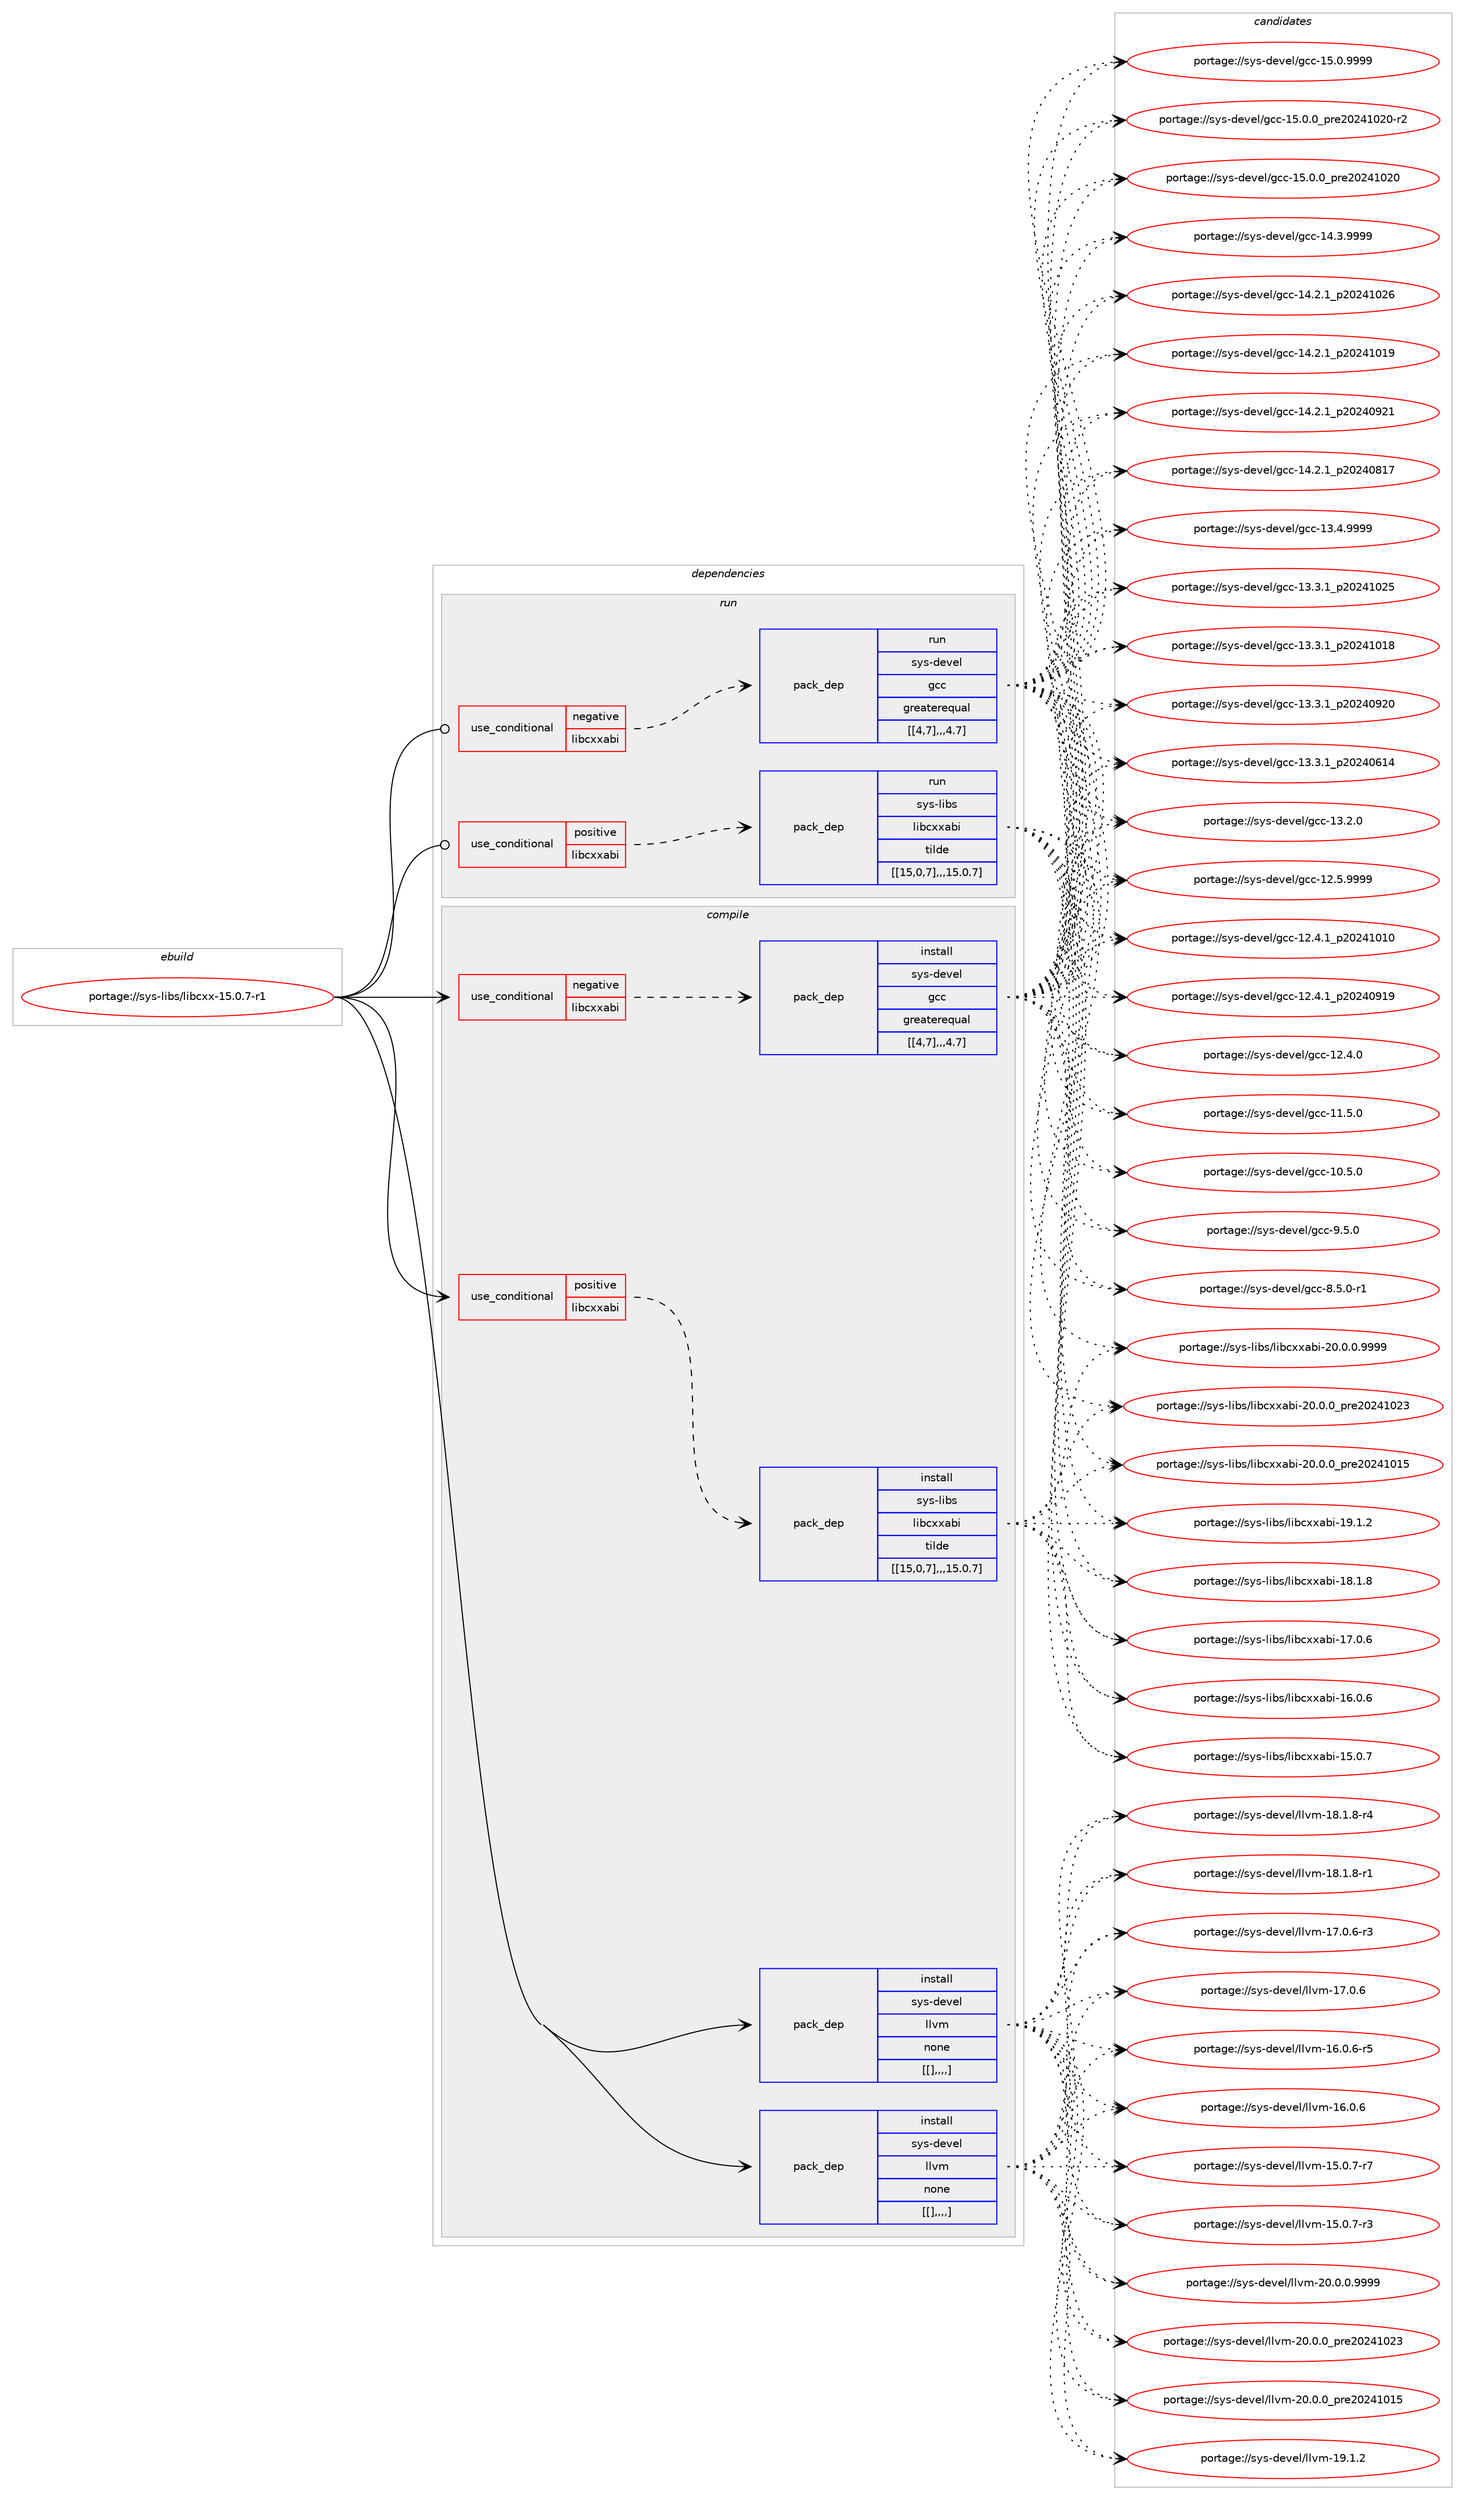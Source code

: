digraph prolog {

# *************
# Graph options
# *************

newrank=true;
concentrate=true;
compound=true;
graph [rankdir=LR,fontname=Helvetica,fontsize=10,ranksep=1.5];#, ranksep=2.5, nodesep=0.2];
edge  [arrowhead=vee];
node  [fontname=Helvetica,fontsize=10];

# **********
# The ebuild
# **********

subgraph cluster_leftcol {
color=gray;
label=<<i>ebuild</i>>;
id [label="portage://sys-libs/libcxx-15.0.7-r1", color=red, width=4, href="../sys-libs/libcxx-15.0.7-r1.svg"];
}

# ****************
# The dependencies
# ****************

subgraph cluster_midcol {
color=gray;
label=<<i>dependencies</i>>;
subgraph cluster_compile {
fillcolor="#eeeeee";
style=filled;
label=<<i>compile</i>>;
subgraph cond124311 {
dependency464488 [label=<<TABLE BORDER="0" CELLBORDER="1" CELLSPACING="0" CELLPADDING="4"><TR><TD ROWSPAN="3" CELLPADDING="10">use_conditional</TD></TR><TR><TD>negative</TD></TR><TR><TD>libcxxabi</TD></TR></TABLE>>, shape=none, color=red];
subgraph pack336924 {
dependency464579 [label=<<TABLE BORDER="0" CELLBORDER="1" CELLSPACING="0" CELLPADDING="4" WIDTH="220"><TR><TD ROWSPAN="6" CELLPADDING="30">pack_dep</TD></TR><TR><TD WIDTH="110">install</TD></TR><TR><TD>sys-devel</TD></TR><TR><TD>gcc</TD></TR><TR><TD>greaterequal</TD></TR><TR><TD>[[4,7],,,4.7]</TD></TR></TABLE>>, shape=none, color=blue];
}
dependency464488:e -> dependency464579:w [weight=20,style="dashed",arrowhead="vee"];
}
id:e -> dependency464488:w [weight=20,style="solid",arrowhead="vee"];
subgraph cond124361 {
dependency464647 [label=<<TABLE BORDER="0" CELLBORDER="1" CELLSPACING="0" CELLPADDING="4"><TR><TD ROWSPAN="3" CELLPADDING="10">use_conditional</TD></TR><TR><TD>positive</TD></TR><TR><TD>libcxxabi</TD></TR></TABLE>>, shape=none, color=red];
subgraph pack337032 {
dependency464695 [label=<<TABLE BORDER="0" CELLBORDER="1" CELLSPACING="0" CELLPADDING="4" WIDTH="220"><TR><TD ROWSPAN="6" CELLPADDING="30">pack_dep</TD></TR><TR><TD WIDTH="110">install</TD></TR><TR><TD>sys-libs</TD></TR><TR><TD>libcxxabi</TD></TR><TR><TD>tilde</TD></TR><TR><TD>[[15,0,7],,,15.0.7]</TD></TR></TABLE>>, shape=none, color=blue];
}
dependency464647:e -> dependency464695:w [weight=20,style="dashed",arrowhead="vee"];
}
id:e -> dependency464647:w [weight=20,style="solid",arrowhead="vee"];
subgraph pack337073 {
dependency464786 [label=<<TABLE BORDER="0" CELLBORDER="1" CELLSPACING="0" CELLPADDING="4" WIDTH="220"><TR><TD ROWSPAN="6" CELLPADDING="30">pack_dep</TD></TR><TR><TD WIDTH="110">install</TD></TR><TR><TD>sys-devel</TD></TR><TR><TD>llvm</TD></TR><TR><TD>none</TD></TR><TR><TD>[[],,,,]</TD></TR></TABLE>>, shape=none, color=blue];
}
id:e -> dependency464786:w [weight=20,style="solid",arrowhead="vee"];
subgraph pack337114 {
dependency464829 [label=<<TABLE BORDER="0" CELLBORDER="1" CELLSPACING="0" CELLPADDING="4" WIDTH="220"><TR><TD ROWSPAN="6" CELLPADDING="30">pack_dep</TD></TR><TR><TD WIDTH="110">install</TD></TR><TR><TD>sys-devel</TD></TR><TR><TD>llvm</TD></TR><TR><TD>none</TD></TR><TR><TD>[[],,,,]</TD></TR></TABLE>>, shape=none, color=blue];
}
id:e -> dependency464829:w [weight=20,style="solid",arrowhead="vee"];
}
subgraph cluster_compileandrun {
fillcolor="#eeeeee";
style=filled;
label=<<i>compile and run</i>>;
}
subgraph cluster_run {
fillcolor="#eeeeee";
style=filled;
label=<<i>run</i>>;
subgraph cond124452 {
dependency464896 [label=<<TABLE BORDER="0" CELLBORDER="1" CELLSPACING="0" CELLPADDING="4"><TR><TD ROWSPAN="3" CELLPADDING="10">use_conditional</TD></TR><TR><TD>negative</TD></TR><TR><TD>libcxxabi</TD></TR></TABLE>>, shape=none, color=red];
subgraph pack337165 {
dependency464916 [label=<<TABLE BORDER="0" CELLBORDER="1" CELLSPACING="0" CELLPADDING="4" WIDTH="220"><TR><TD ROWSPAN="6" CELLPADDING="30">pack_dep</TD></TR><TR><TD WIDTH="110">run</TD></TR><TR><TD>sys-devel</TD></TR><TR><TD>gcc</TD></TR><TR><TD>greaterequal</TD></TR><TR><TD>[[4,7],,,4.7]</TD></TR></TABLE>>, shape=none, color=blue];
}
dependency464896:e -> dependency464916:w [weight=20,style="dashed",arrowhead="vee"];
}
id:e -> dependency464896:w [weight=20,style="solid",arrowhead="odot"];
subgraph cond124486 {
dependency464923 [label=<<TABLE BORDER="0" CELLBORDER="1" CELLSPACING="0" CELLPADDING="4"><TR><TD ROWSPAN="3" CELLPADDING="10">use_conditional</TD></TR><TR><TD>positive</TD></TR><TR><TD>libcxxabi</TD></TR></TABLE>>, shape=none, color=red];
subgraph pack337186 {
dependency464991 [label=<<TABLE BORDER="0" CELLBORDER="1" CELLSPACING="0" CELLPADDING="4" WIDTH="220"><TR><TD ROWSPAN="6" CELLPADDING="30">pack_dep</TD></TR><TR><TD WIDTH="110">run</TD></TR><TR><TD>sys-libs</TD></TR><TR><TD>libcxxabi</TD></TR><TR><TD>tilde</TD></TR><TR><TD>[[15,0,7],,,15.0.7]</TD></TR></TABLE>>, shape=none, color=blue];
}
dependency464923:e -> dependency464991:w [weight=20,style="dashed",arrowhead="vee"];
}
id:e -> dependency464923:w [weight=20,style="solid",arrowhead="odot"];
}
}

# **************
# The candidates
# **************

subgraph cluster_choices {
rank=same;
color=gray;
label=<<i>candidates</i>>;

subgraph choice336907 {
color=black;
nodesep=1;
choice1151211154510010111810110847103999945495346484657575757 [label="portage://sys-devel/gcc-15.0.9999", color=red, width=4,href="../sys-devel/gcc-15.0.9999.svg"];
choice11512111545100101118101108471039999454953464846489511211410150485052494850484511450 [label="portage://sys-devel/gcc-15.0.0_pre20241020-r2", color=red, width=4,href="../sys-devel/gcc-15.0.0_pre20241020-r2.svg"];
choice1151211154510010111810110847103999945495346484648951121141015048505249485048 [label="portage://sys-devel/gcc-15.0.0_pre20241020", color=red, width=4,href="../sys-devel/gcc-15.0.0_pre20241020.svg"];
choice1151211154510010111810110847103999945495246514657575757 [label="portage://sys-devel/gcc-14.3.9999", color=red, width=4,href="../sys-devel/gcc-14.3.9999.svg"];
choice1151211154510010111810110847103999945495246504649951125048505249485054 [label="portage://sys-devel/gcc-14.2.1_p20241026", color=red, width=4,href="../sys-devel/gcc-14.2.1_p20241026.svg"];
choice1151211154510010111810110847103999945495246504649951125048505249484957 [label="portage://sys-devel/gcc-14.2.1_p20241019", color=red, width=4,href="../sys-devel/gcc-14.2.1_p20241019.svg"];
choice1151211154510010111810110847103999945495246504649951125048505248575049 [label="portage://sys-devel/gcc-14.2.1_p20240921", color=red, width=4,href="../sys-devel/gcc-14.2.1_p20240921.svg"];
choice1151211154510010111810110847103999945495246504649951125048505248564955 [label="portage://sys-devel/gcc-14.2.1_p20240817", color=red, width=4,href="../sys-devel/gcc-14.2.1_p20240817.svg"];
choice1151211154510010111810110847103999945495146524657575757 [label="portage://sys-devel/gcc-13.4.9999", color=red, width=4,href="../sys-devel/gcc-13.4.9999.svg"];
choice1151211154510010111810110847103999945495146514649951125048505249485053 [label="portage://sys-devel/gcc-13.3.1_p20241025", color=red, width=4,href="../sys-devel/gcc-13.3.1_p20241025.svg"];
choice1151211154510010111810110847103999945495146514649951125048505249484956 [label="portage://sys-devel/gcc-13.3.1_p20241018", color=red, width=4,href="../sys-devel/gcc-13.3.1_p20241018.svg"];
choice1151211154510010111810110847103999945495146514649951125048505248575048 [label="portage://sys-devel/gcc-13.3.1_p20240920", color=red, width=4,href="../sys-devel/gcc-13.3.1_p20240920.svg"];
choice1151211154510010111810110847103999945495146514649951125048505248544952 [label="portage://sys-devel/gcc-13.3.1_p20240614", color=red, width=4,href="../sys-devel/gcc-13.3.1_p20240614.svg"];
choice1151211154510010111810110847103999945495146504648 [label="portage://sys-devel/gcc-13.2.0", color=red, width=4,href="../sys-devel/gcc-13.2.0.svg"];
choice1151211154510010111810110847103999945495046534657575757 [label="portage://sys-devel/gcc-12.5.9999", color=red, width=4,href="../sys-devel/gcc-12.5.9999.svg"];
choice1151211154510010111810110847103999945495046524649951125048505249484948 [label="portage://sys-devel/gcc-12.4.1_p20241010", color=red, width=4,href="../sys-devel/gcc-12.4.1_p20241010.svg"];
choice1151211154510010111810110847103999945495046524649951125048505248574957 [label="portage://sys-devel/gcc-12.4.1_p20240919", color=red, width=4,href="../sys-devel/gcc-12.4.1_p20240919.svg"];
choice1151211154510010111810110847103999945495046524648 [label="portage://sys-devel/gcc-12.4.0", color=red, width=4,href="../sys-devel/gcc-12.4.0.svg"];
choice1151211154510010111810110847103999945494946534648 [label="portage://sys-devel/gcc-11.5.0", color=red, width=4,href="../sys-devel/gcc-11.5.0.svg"];
choice1151211154510010111810110847103999945494846534648 [label="portage://sys-devel/gcc-10.5.0", color=red, width=4,href="../sys-devel/gcc-10.5.0.svg"];
choice11512111545100101118101108471039999455746534648 [label="portage://sys-devel/gcc-9.5.0", color=red, width=4,href="../sys-devel/gcc-9.5.0.svg"];
choice115121115451001011181011084710399994556465346484511449 [label="portage://sys-devel/gcc-8.5.0-r1", color=red, width=4,href="../sys-devel/gcc-8.5.0-r1.svg"];
dependency464579:e -> choice1151211154510010111810110847103999945495346484657575757:w [style=dotted,weight="100"];
dependency464579:e -> choice11512111545100101118101108471039999454953464846489511211410150485052494850484511450:w [style=dotted,weight="100"];
dependency464579:e -> choice1151211154510010111810110847103999945495346484648951121141015048505249485048:w [style=dotted,weight="100"];
dependency464579:e -> choice1151211154510010111810110847103999945495246514657575757:w [style=dotted,weight="100"];
dependency464579:e -> choice1151211154510010111810110847103999945495246504649951125048505249485054:w [style=dotted,weight="100"];
dependency464579:e -> choice1151211154510010111810110847103999945495246504649951125048505249484957:w [style=dotted,weight="100"];
dependency464579:e -> choice1151211154510010111810110847103999945495246504649951125048505248575049:w [style=dotted,weight="100"];
dependency464579:e -> choice1151211154510010111810110847103999945495246504649951125048505248564955:w [style=dotted,weight="100"];
dependency464579:e -> choice1151211154510010111810110847103999945495146524657575757:w [style=dotted,weight="100"];
dependency464579:e -> choice1151211154510010111810110847103999945495146514649951125048505249485053:w [style=dotted,weight="100"];
dependency464579:e -> choice1151211154510010111810110847103999945495146514649951125048505249484956:w [style=dotted,weight="100"];
dependency464579:e -> choice1151211154510010111810110847103999945495146514649951125048505248575048:w [style=dotted,weight="100"];
dependency464579:e -> choice1151211154510010111810110847103999945495146514649951125048505248544952:w [style=dotted,weight="100"];
dependency464579:e -> choice1151211154510010111810110847103999945495146504648:w [style=dotted,weight="100"];
dependency464579:e -> choice1151211154510010111810110847103999945495046534657575757:w [style=dotted,weight="100"];
dependency464579:e -> choice1151211154510010111810110847103999945495046524649951125048505249484948:w [style=dotted,weight="100"];
dependency464579:e -> choice1151211154510010111810110847103999945495046524649951125048505248574957:w [style=dotted,weight="100"];
dependency464579:e -> choice1151211154510010111810110847103999945495046524648:w [style=dotted,weight="100"];
dependency464579:e -> choice1151211154510010111810110847103999945494946534648:w [style=dotted,weight="100"];
dependency464579:e -> choice1151211154510010111810110847103999945494846534648:w [style=dotted,weight="100"];
dependency464579:e -> choice11512111545100101118101108471039999455746534648:w [style=dotted,weight="100"];
dependency464579:e -> choice115121115451001011181011084710399994556465346484511449:w [style=dotted,weight="100"];
}
subgraph choice336920 {
color=black;
nodesep=1;
choice11512111545108105981154710810598991201209798105455048464846484657575757 [label="portage://sys-libs/libcxxabi-20.0.0.9999", color=red, width=4,href="../sys-libs/libcxxabi-20.0.0.9999.svg"];
choice1151211154510810598115471081059899120120979810545504846484648951121141015048505249485051 [label="portage://sys-libs/libcxxabi-20.0.0_pre20241023", color=red, width=4,href="../sys-libs/libcxxabi-20.0.0_pre20241023.svg"];
choice1151211154510810598115471081059899120120979810545504846484648951121141015048505249484953 [label="portage://sys-libs/libcxxabi-20.0.0_pre20241015", color=red, width=4,href="../sys-libs/libcxxabi-20.0.0_pre20241015.svg"];
choice1151211154510810598115471081059899120120979810545495746494650 [label="portage://sys-libs/libcxxabi-19.1.2", color=red, width=4,href="../sys-libs/libcxxabi-19.1.2.svg"];
choice1151211154510810598115471081059899120120979810545495646494656 [label="portage://sys-libs/libcxxabi-18.1.8", color=red, width=4,href="../sys-libs/libcxxabi-18.1.8.svg"];
choice1151211154510810598115471081059899120120979810545495546484654 [label="portage://sys-libs/libcxxabi-17.0.6", color=red, width=4,href="../sys-libs/libcxxabi-17.0.6.svg"];
choice1151211154510810598115471081059899120120979810545495446484654 [label="portage://sys-libs/libcxxabi-16.0.6", color=red, width=4,href="../sys-libs/libcxxabi-16.0.6.svg"];
choice1151211154510810598115471081059899120120979810545495346484655 [label="portage://sys-libs/libcxxabi-15.0.7", color=red, width=4,href="../sys-libs/libcxxabi-15.0.7.svg"];
dependency464695:e -> choice11512111545108105981154710810598991201209798105455048464846484657575757:w [style=dotted,weight="100"];
dependency464695:e -> choice1151211154510810598115471081059899120120979810545504846484648951121141015048505249485051:w [style=dotted,weight="100"];
dependency464695:e -> choice1151211154510810598115471081059899120120979810545504846484648951121141015048505249484953:w [style=dotted,weight="100"];
dependency464695:e -> choice1151211154510810598115471081059899120120979810545495746494650:w [style=dotted,weight="100"];
dependency464695:e -> choice1151211154510810598115471081059899120120979810545495646494656:w [style=dotted,weight="100"];
dependency464695:e -> choice1151211154510810598115471081059899120120979810545495546484654:w [style=dotted,weight="100"];
dependency464695:e -> choice1151211154510810598115471081059899120120979810545495446484654:w [style=dotted,weight="100"];
dependency464695:e -> choice1151211154510810598115471081059899120120979810545495346484655:w [style=dotted,weight="100"];
}
subgraph choice336923 {
color=black;
nodesep=1;
choice1151211154510010111810110847108108118109455048464846484657575757 [label="portage://sys-devel/llvm-20.0.0.9999", color=red, width=4,href="../sys-devel/llvm-20.0.0.9999.svg"];
choice115121115451001011181011084710810811810945504846484648951121141015048505249485051 [label="portage://sys-devel/llvm-20.0.0_pre20241023", color=red, width=4,href="../sys-devel/llvm-20.0.0_pre20241023.svg"];
choice115121115451001011181011084710810811810945504846484648951121141015048505249484953 [label="portage://sys-devel/llvm-20.0.0_pre20241015", color=red, width=4,href="../sys-devel/llvm-20.0.0_pre20241015.svg"];
choice115121115451001011181011084710810811810945495746494650 [label="portage://sys-devel/llvm-19.1.2", color=red, width=4,href="../sys-devel/llvm-19.1.2.svg"];
choice1151211154510010111810110847108108118109454956464946564511452 [label="portage://sys-devel/llvm-18.1.8-r4", color=red, width=4,href="../sys-devel/llvm-18.1.8-r4.svg"];
choice1151211154510010111810110847108108118109454956464946564511449 [label="portage://sys-devel/llvm-18.1.8-r1", color=red, width=4,href="../sys-devel/llvm-18.1.8-r1.svg"];
choice1151211154510010111810110847108108118109454955464846544511451 [label="portage://sys-devel/llvm-17.0.6-r3", color=red, width=4,href="../sys-devel/llvm-17.0.6-r3.svg"];
choice115121115451001011181011084710810811810945495546484654 [label="portage://sys-devel/llvm-17.0.6", color=red, width=4,href="../sys-devel/llvm-17.0.6.svg"];
choice1151211154510010111810110847108108118109454954464846544511453 [label="portage://sys-devel/llvm-16.0.6-r5", color=red, width=4,href="../sys-devel/llvm-16.0.6-r5.svg"];
choice115121115451001011181011084710810811810945495446484654 [label="portage://sys-devel/llvm-16.0.6", color=red, width=4,href="../sys-devel/llvm-16.0.6.svg"];
choice1151211154510010111810110847108108118109454953464846554511455 [label="portage://sys-devel/llvm-15.0.7-r7", color=red, width=4,href="../sys-devel/llvm-15.0.7-r7.svg"];
choice1151211154510010111810110847108108118109454953464846554511451 [label="portage://sys-devel/llvm-15.0.7-r3", color=red, width=4,href="../sys-devel/llvm-15.0.7-r3.svg"];
dependency464786:e -> choice1151211154510010111810110847108108118109455048464846484657575757:w [style=dotted,weight="100"];
dependency464786:e -> choice115121115451001011181011084710810811810945504846484648951121141015048505249485051:w [style=dotted,weight="100"];
dependency464786:e -> choice115121115451001011181011084710810811810945504846484648951121141015048505249484953:w [style=dotted,weight="100"];
dependency464786:e -> choice115121115451001011181011084710810811810945495746494650:w [style=dotted,weight="100"];
dependency464786:e -> choice1151211154510010111810110847108108118109454956464946564511452:w [style=dotted,weight="100"];
dependency464786:e -> choice1151211154510010111810110847108108118109454956464946564511449:w [style=dotted,weight="100"];
dependency464786:e -> choice1151211154510010111810110847108108118109454955464846544511451:w [style=dotted,weight="100"];
dependency464786:e -> choice115121115451001011181011084710810811810945495546484654:w [style=dotted,weight="100"];
dependency464786:e -> choice1151211154510010111810110847108108118109454954464846544511453:w [style=dotted,weight="100"];
dependency464786:e -> choice115121115451001011181011084710810811810945495446484654:w [style=dotted,weight="100"];
dependency464786:e -> choice1151211154510010111810110847108108118109454953464846554511455:w [style=dotted,weight="100"];
dependency464786:e -> choice1151211154510010111810110847108108118109454953464846554511451:w [style=dotted,weight="100"];
}
subgraph choice336935 {
color=black;
nodesep=1;
choice1151211154510010111810110847108108118109455048464846484657575757 [label="portage://sys-devel/llvm-20.0.0.9999", color=red, width=4,href="../sys-devel/llvm-20.0.0.9999.svg"];
choice115121115451001011181011084710810811810945504846484648951121141015048505249485051 [label="portage://sys-devel/llvm-20.0.0_pre20241023", color=red, width=4,href="../sys-devel/llvm-20.0.0_pre20241023.svg"];
choice115121115451001011181011084710810811810945504846484648951121141015048505249484953 [label="portage://sys-devel/llvm-20.0.0_pre20241015", color=red, width=4,href="../sys-devel/llvm-20.0.0_pre20241015.svg"];
choice115121115451001011181011084710810811810945495746494650 [label="portage://sys-devel/llvm-19.1.2", color=red, width=4,href="../sys-devel/llvm-19.1.2.svg"];
choice1151211154510010111810110847108108118109454956464946564511452 [label="portage://sys-devel/llvm-18.1.8-r4", color=red, width=4,href="../sys-devel/llvm-18.1.8-r4.svg"];
choice1151211154510010111810110847108108118109454956464946564511449 [label="portage://sys-devel/llvm-18.1.8-r1", color=red, width=4,href="../sys-devel/llvm-18.1.8-r1.svg"];
choice1151211154510010111810110847108108118109454955464846544511451 [label="portage://sys-devel/llvm-17.0.6-r3", color=red, width=4,href="../sys-devel/llvm-17.0.6-r3.svg"];
choice115121115451001011181011084710810811810945495546484654 [label="portage://sys-devel/llvm-17.0.6", color=red, width=4,href="../sys-devel/llvm-17.0.6.svg"];
choice1151211154510010111810110847108108118109454954464846544511453 [label="portage://sys-devel/llvm-16.0.6-r5", color=red, width=4,href="../sys-devel/llvm-16.0.6-r5.svg"];
choice115121115451001011181011084710810811810945495446484654 [label="portage://sys-devel/llvm-16.0.6", color=red, width=4,href="../sys-devel/llvm-16.0.6.svg"];
choice1151211154510010111810110847108108118109454953464846554511455 [label="portage://sys-devel/llvm-15.0.7-r7", color=red, width=4,href="../sys-devel/llvm-15.0.7-r7.svg"];
choice1151211154510010111810110847108108118109454953464846554511451 [label="portage://sys-devel/llvm-15.0.7-r3", color=red, width=4,href="../sys-devel/llvm-15.0.7-r3.svg"];
dependency464829:e -> choice1151211154510010111810110847108108118109455048464846484657575757:w [style=dotted,weight="100"];
dependency464829:e -> choice115121115451001011181011084710810811810945504846484648951121141015048505249485051:w [style=dotted,weight="100"];
dependency464829:e -> choice115121115451001011181011084710810811810945504846484648951121141015048505249484953:w [style=dotted,weight="100"];
dependency464829:e -> choice115121115451001011181011084710810811810945495746494650:w [style=dotted,weight="100"];
dependency464829:e -> choice1151211154510010111810110847108108118109454956464946564511452:w [style=dotted,weight="100"];
dependency464829:e -> choice1151211154510010111810110847108108118109454956464946564511449:w [style=dotted,weight="100"];
dependency464829:e -> choice1151211154510010111810110847108108118109454955464846544511451:w [style=dotted,weight="100"];
dependency464829:e -> choice115121115451001011181011084710810811810945495546484654:w [style=dotted,weight="100"];
dependency464829:e -> choice1151211154510010111810110847108108118109454954464846544511453:w [style=dotted,weight="100"];
dependency464829:e -> choice115121115451001011181011084710810811810945495446484654:w [style=dotted,weight="100"];
dependency464829:e -> choice1151211154510010111810110847108108118109454953464846554511455:w [style=dotted,weight="100"];
dependency464829:e -> choice1151211154510010111810110847108108118109454953464846554511451:w [style=dotted,weight="100"];
}
subgraph choice336938 {
color=black;
nodesep=1;
choice1151211154510010111810110847103999945495346484657575757 [label="portage://sys-devel/gcc-15.0.9999", color=red, width=4,href="../sys-devel/gcc-15.0.9999.svg"];
choice11512111545100101118101108471039999454953464846489511211410150485052494850484511450 [label="portage://sys-devel/gcc-15.0.0_pre20241020-r2", color=red, width=4,href="../sys-devel/gcc-15.0.0_pre20241020-r2.svg"];
choice1151211154510010111810110847103999945495346484648951121141015048505249485048 [label="portage://sys-devel/gcc-15.0.0_pre20241020", color=red, width=4,href="../sys-devel/gcc-15.0.0_pre20241020.svg"];
choice1151211154510010111810110847103999945495246514657575757 [label="portage://sys-devel/gcc-14.3.9999", color=red, width=4,href="../sys-devel/gcc-14.3.9999.svg"];
choice1151211154510010111810110847103999945495246504649951125048505249485054 [label="portage://sys-devel/gcc-14.2.1_p20241026", color=red, width=4,href="../sys-devel/gcc-14.2.1_p20241026.svg"];
choice1151211154510010111810110847103999945495246504649951125048505249484957 [label="portage://sys-devel/gcc-14.2.1_p20241019", color=red, width=4,href="../sys-devel/gcc-14.2.1_p20241019.svg"];
choice1151211154510010111810110847103999945495246504649951125048505248575049 [label="portage://sys-devel/gcc-14.2.1_p20240921", color=red, width=4,href="../sys-devel/gcc-14.2.1_p20240921.svg"];
choice1151211154510010111810110847103999945495246504649951125048505248564955 [label="portage://sys-devel/gcc-14.2.1_p20240817", color=red, width=4,href="../sys-devel/gcc-14.2.1_p20240817.svg"];
choice1151211154510010111810110847103999945495146524657575757 [label="portage://sys-devel/gcc-13.4.9999", color=red, width=4,href="../sys-devel/gcc-13.4.9999.svg"];
choice1151211154510010111810110847103999945495146514649951125048505249485053 [label="portage://sys-devel/gcc-13.3.1_p20241025", color=red, width=4,href="../sys-devel/gcc-13.3.1_p20241025.svg"];
choice1151211154510010111810110847103999945495146514649951125048505249484956 [label="portage://sys-devel/gcc-13.3.1_p20241018", color=red, width=4,href="../sys-devel/gcc-13.3.1_p20241018.svg"];
choice1151211154510010111810110847103999945495146514649951125048505248575048 [label="portage://sys-devel/gcc-13.3.1_p20240920", color=red, width=4,href="../sys-devel/gcc-13.3.1_p20240920.svg"];
choice1151211154510010111810110847103999945495146514649951125048505248544952 [label="portage://sys-devel/gcc-13.3.1_p20240614", color=red, width=4,href="../sys-devel/gcc-13.3.1_p20240614.svg"];
choice1151211154510010111810110847103999945495146504648 [label="portage://sys-devel/gcc-13.2.0", color=red, width=4,href="../sys-devel/gcc-13.2.0.svg"];
choice1151211154510010111810110847103999945495046534657575757 [label="portage://sys-devel/gcc-12.5.9999", color=red, width=4,href="../sys-devel/gcc-12.5.9999.svg"];
choice1151211154510010111810110847103999945495046524649951125048505249484948 [label="portage://sys-devel/gcc-12.4.1_p20241010", color=red, width=4,href="../sys-devel/gcc-12.4.1_p20241010.svg"];
choice1151211154510010111810110847103999945495046524649951125048505248574957 [label="portage://sys-devel/gcc-12.4.1_p20240919", color=red, width=4,href="../sys-devel/gcc-12.4.1_p20240919.svg"];
choice1151211154510010111810110847103999945495046524648 [label="portage://sys-devel/gcc-12.4.0", color=red, width=4,href="../sys-devel/gcc-12.4.0.svg"];
choice1151211154510010111810110847103999945494946534648 [label="portage://sys-devel/gcc-11.5.0", color=red, width=4,href="../sys-devel/gcc-11.5.0.svg"];
choice1151211154510010111810110847103999945494846534648 [label="portage://sys-devel/gcc-10.5.0", color=red, width=4,href="../sys-devel/gcc-10.5.0.svg"];
choice11512111545100101118101108471039999455746534648 [label="portage://sys-devel/gcc-9.5.0", color=red, width=4,href="../sys-devel/gcc-9.5.0.svg"];
choice115121115451001011181011084710399994556465346484511449 [label="portage://sys-devel/gcc-8.5.0-r1", color=red, width=4,href="../sys-devel/gcc-8.5.0-r1.svg"];
dependency464916:e -> choice1151211154510010111810110847103999945495346484657575757:w [style=dotted,weight="100"];
dependency464916:e -> choice11512111545100101118101108471039999454953464846489511211410150485052494850484511450:w [style=dotted,weight="100"];
dependency464916:e -> choice1151211154510010111810110847103999945495346484648951121141015048505249485048:w [style=dotted,weight="100"];
dependency464916:e -> choice1151211154510010111810110847103999945495246514657575757:w [style=dotted,weight="100"];
dependency464916:e -> choice1151211154510010111810110847103999945495246504649951125048505249485054:w [style=dotted,weight="100"];
dependency464916:e -> choice1151211154510010111810110847103999945495246504649951125048505249484957:w [style=dotted,weight="100"];
dependency464916:e -> choice1151211154510010111810110847103999945495246504649951125048505248575049:w [style=dotted,weight="100"];
dependency464916:e -> choice1151211154510010111810110847103999945495246504649951125048505248564955:w [style=dotted,weight="100"];
dependency464916:e -> choice1151211154510010111810110847103999945495146524657575757:w [style=dotted,weight="100"];
dependency464916:e -> choice1151211154510010111810110847103999945495146514649951125048505249485053:w [style=dotted,weight="100"];
dependency464916:e -> choice1151211154510010111810110847103999945495146514649951125048505249484956:w [style=dotted,weight="100"];
dependency464916:e -> choice1151211154510010111810110847103999945495146514649951125048505248575048:w [style=dotted,weight="100"];
dependency464916:e -> choice1151211154510010111810110847103999945495146514649951125048505248544952:w [style=dotted,weight="100"];
dependency464916:e -> choice1151211154510010111810110847103999945495146504648:w [style=dotted,weight="100"];
dependency464916:e -> choice1151211154510010111810110847103999945495046534657575757:w [style=dotted,weight="100"];
dependency464916:e -> choice1151211154510010111810110847103999945495046524649951125048505249484948:w [style=dotted,weight="100"];
dependency464916:e -> choice1151211154510010111810110847103999945495046524649951125048505248574957:w [style=dotted,weight="100"];
dependency464916:e -> choice1151211154510010111810110847103999945495046524648:w [style=dotted,weight="100"];
dependency464916:e -> choice1151211154510010111810110847103999945494946534648:w [style=dotted,weight="100"];
dependency464916:e -> choice1151211154510010111810110847103999945494846534648:w [style=dotted,weight="100"];
dependency464916:e -> choice11512111545100101118101108471039999455746534648:w [style=dotted,weight="100"];
dependency464916:e -> choice115121115451001011181011084710399994556465346484511449:w [style=dotted,weight="100"];
}
subgraph choice336941 {
color=black;
nodesep=1;
choice11512111545108105981154710810598991201209798105455048464846484657575757 [label="portage://sys-libs/libcxxabi-20.0.0.9999", color=red, width=4,href="../sys-libs/libcxxabi-20.0.0.9999.svg"];
choice1151211154510810598115471081059899120120979810545504846484648951121141015048505249485051 [label="portage://sys-libs/libcxxabi-20.0.0_pre20241023", color=red, width=4,href="../sys-libs/libcxxabi-20.0.0_pre20241023.svg"];
choice1151211154510810598115471081059899120120979810545504846484648951121141015048505249484953 [label="portage://sys-libs/libcxxabi-20.0.0_pre20241015", color=red, width=4,href="../sys-libs/libcxxabi-20.0.0_pre20241015.svg"];
choice1151211154510810598115471081059899120120979810545495746494650 [label="portage://sys-libs/libcxxabi-19.1.2", color=red, width=4,href="../sys-libs/libcxxabi-19.1.2.svg"];
choice1151211154510810598115471081059899120120979810545495646494656 [label="portage://sys-libs/libcxxabi-18.1.8", color=red, width=4,href="../sys-libs/libcxxabi-18.1.8.svg"];
choice1151211154510810598115471081059899120120979810545495546484654 [label="portage://sys-libs/libcxxabi-17.0.6", color=red, width=4,href="../sys-libs/libcxxabi-17.0.6.svg"];
choice1151211154510810598115471081059899120120979810545495446484654 [label="portage://sys-libs/libcxxabi-16.0.6", color=red, width=4,href="../sys-libs/libcxxabi-16.0.6.svg"];
choice1151211154510810598115471081059899120120979810545495346484655 [label="portage://sys-libs/libcxxabi-15.0.7", color=red, width=4,href="../sys-libs/libcxxabi-15.0.7.svg"];
dependency464991:e -> choice11512111545108105981154710810598991201209798105455048464846484657575757:w [style=dotted,weight="100"];
dependency464991:e -> choice1151211154510810598115471081059899120120979810545504846484648951121141015048505249485051:w [style=dotted,weight="100"];
dependency464991:e -> choice1151211154510810598115471081059899120120979810545504846484648951121141015048505249484953:w [style=dotted,weight="100"];
dependency464991:e -> choice1151211154510810598115471081059899120120979810545495746494650:w [style=dotted,weight="100"];
dependency464991:e -> choice1151211154510810598115471081059899120120979810545495646494656:w [style=dotted,weight="100"];
dependency464991:e -> choice1151211154510810598115471081059899120120979810545495546484654:w [style=dotted,weight="100"];
dependency464991:e -> choice1151211154510810598115471081059899120120979810545495446484654:w [style=dotted,weight="100"];
dependency464991:e -> choice1151211154510810598115471081059899120120979810545495346484655:w [style=dotted,weight="100"];
}
}

}
